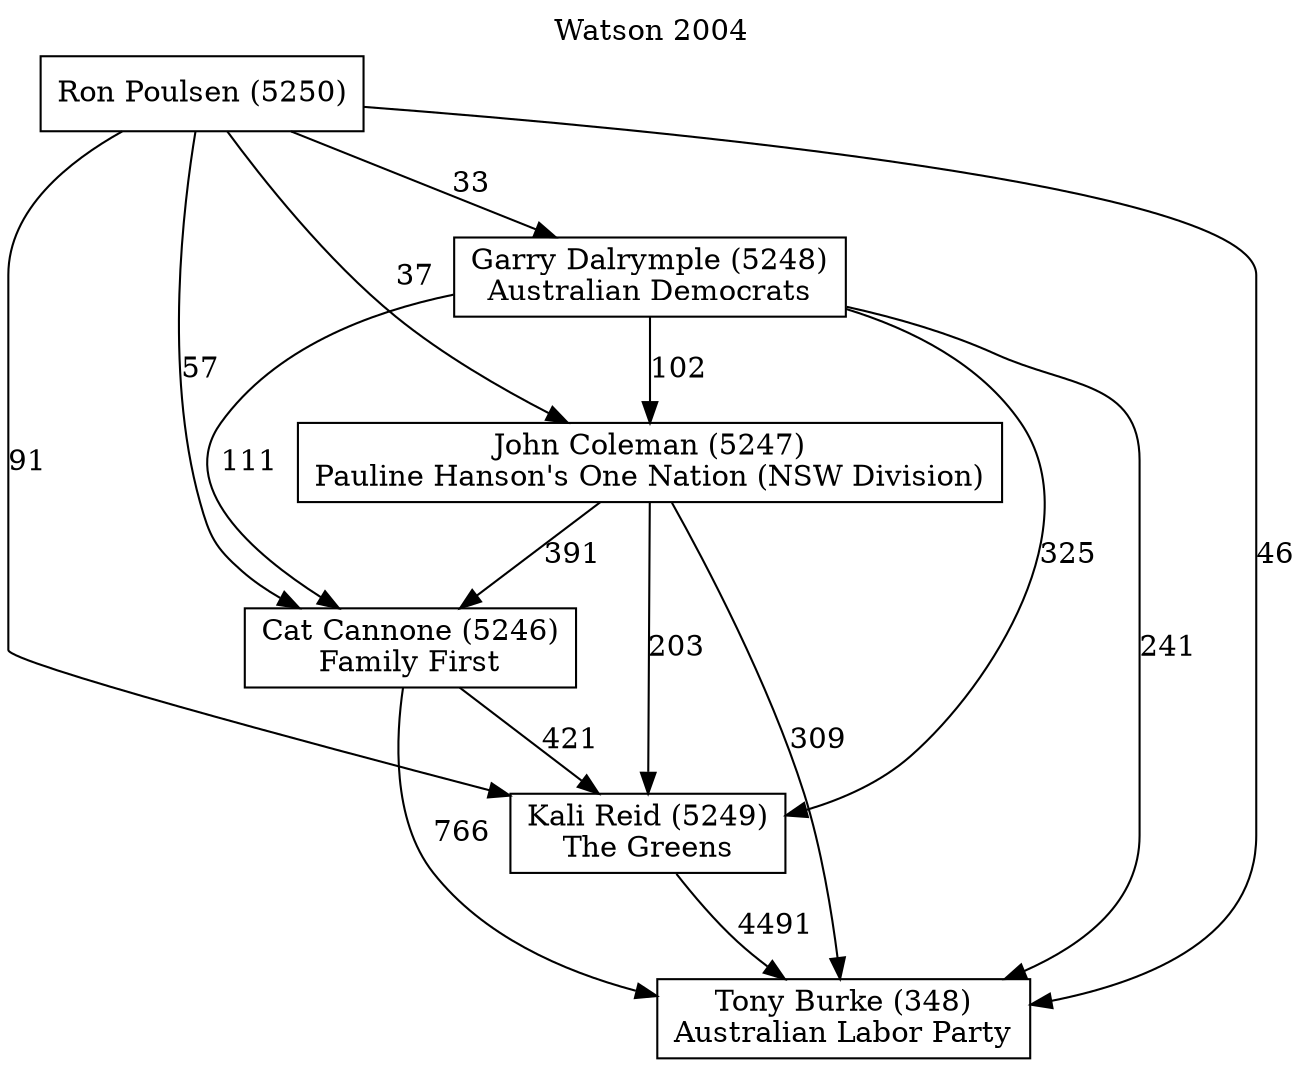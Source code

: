 // House preference flow
digraph "Tony Burke (348)_Watson_2004" {
	graph [label="Watson 2004" labelloc=t mclimit=10]
	node [shape=box]
	"Cat Cannone (5246)" [label="Cat Cannone (5246)
Family First"]
	"Garry Dalrymple (5248)" [label="Garry Dalrymple (5248)
Australian Democrats"]
	"John Coleman (5247)" [label="John Coleman (5247)
Pauline Hanson's One Nation (NSW Division)"]
	"Kali Reid (5249)" [label="Kali Reid (5249)
The Greens"]
	"Ron Poulsen (5250)" [label="Ron Poulsen (5250)
"]
	"Tony Burke (348)" [label="Tony Burke (348)
Australian Labor Party"]
	"Cat Cannone (5246)" -> "Kali Reid (5249)" [label=421]
	"Cat Cannone (5246)" -> "Tony Burke (348)" [label=766]
	"Garry Dalrymple (5248)" -> "Cat Cannone (5246)" [label=111]
	"Garry Dalrymple (5248)" -> "John Coleman (5247)" [label=102]
	"Garry Dalrymple (5248)" -> "Kali Reid (5249)" [label=325]
	"Garry Dalrymple (5248)" -> "Tony Burke (348)" [label=241]
	"John Coleman (5247)" -> "Cat Cannone (5246)" [label=391]
	"John Coleman (5247)" -> "Kali Reid (5249)" [label=203]
	"John Coleman (5247)" -> "Tony Burke (348)" [label=309]
	"Kali Reid (5249)" -> "Tony Burke (348)" [label=4491]
	"Ron Poulsen (5250)" -> "Cat Cannone (5246)" [label=57]
	"Ron Poulsen (5250)" -> "Garry Dalrymple (5248)" [label=33]
	"Ron Poulsen (5250)" -> "John Coleman (5247)" [label=37]
	"Ron Poulsen (5250)" -> "Kali Reid (5249)" [label=91]
	"Ron Poulsen (5250)" -> "Tony Burke (348)" [label=46]
}
